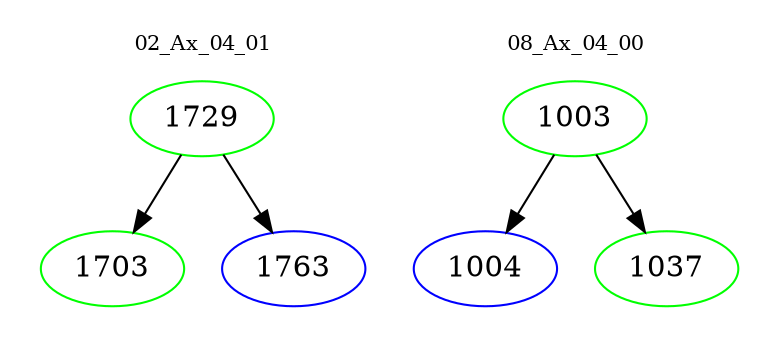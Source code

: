 digraph{
subgraph cluster_0 {
color = white
label = "02_Ax_04_01";
fontsize=10;
T0_1729 [label="1729", color="green"]
T0_1729 -> T0_1703 [color="black"]
T0_1703 [label="1703", color="green"]
T0_1729 -> T0_1763 [color="black"]
T0_1763 [label="1763", color="blue"]
}
subgraph cluster_1 {
color = white
label = "08_Ax_04_00";
fontsize=10;
T1_1003 [label="1003", color="green"]
T1_1003 -> T1_1004 [color="black"]
T1_1004 [label="1004", color="blue"]
T1_1003 -> T1_1037 [color="black"]
T1_1037 [label="1037", color="green"]
}
}

